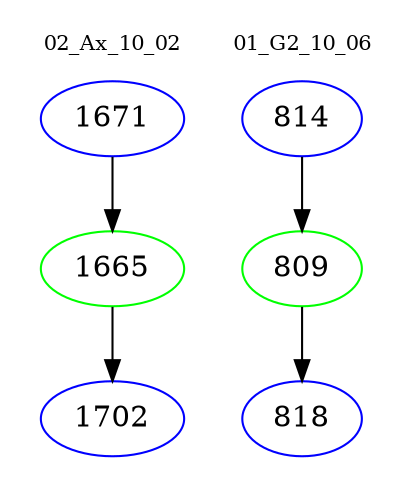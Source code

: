 digraph{
subgraph cluster_0 {
color = white
label = "02_Ax_10_02";
fontsize=10;
T0_1671 [label="1671", color="blue"]
T0_1671 -> T0_1665 [color="black"]
T0_1665 [label="1665", color="green"]
T0_1665 -> T0_1702 [color="black"]
T0_1702 [label="1702", color="blue"]
}
subgraph cluster_1 {
color = white
label = "01_G2_10_06";
fontsize=10;
T1_814 [label="814", color="blue"]
T1_814 -> T1_809 [color="black"]
T1_809 [label="809", color="green"]
T1_809 -> T1_818 [color="black"]
T1_818 [label="818", color="blue"]
}
}
